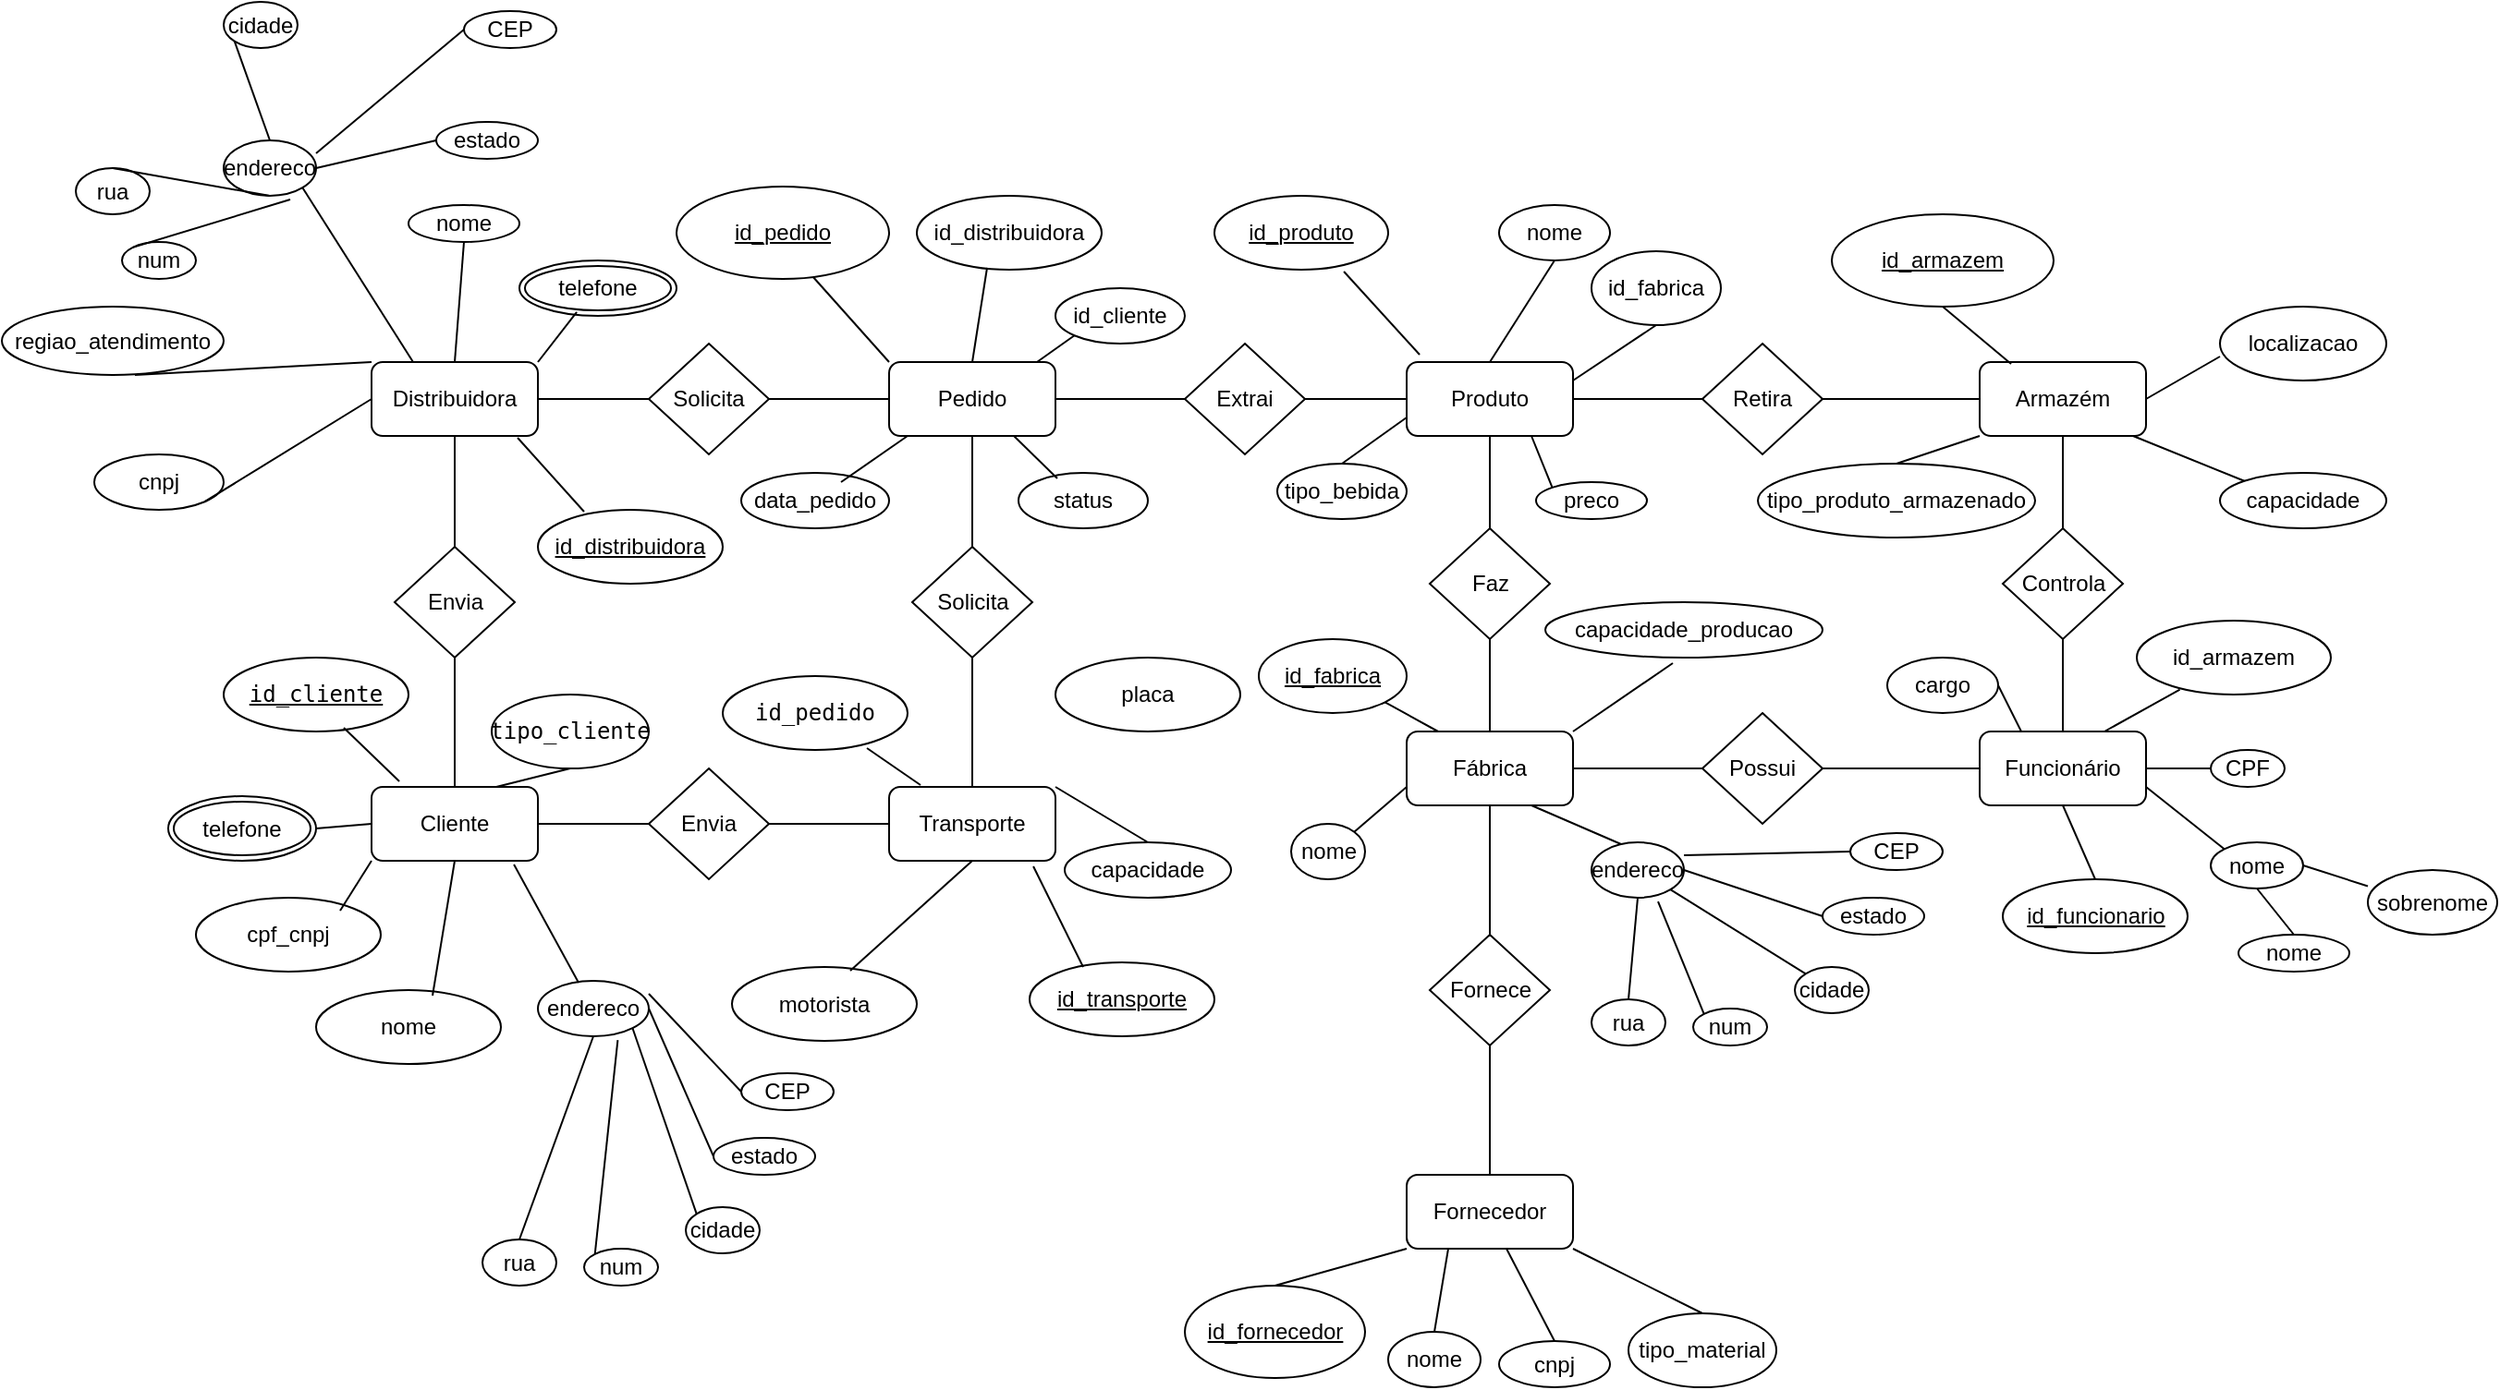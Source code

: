 <mxfile version="26.3.0">
  <diagram name="Página-1" id="OD57Y9_Z_m-zgy_F-Qcm">
    <mxGraphModel dx="2253" dy="777" grid="1" gridSize="10" guides="1" tooltips="1" connect="1" arrows="1" fold="1" page="1" pageScale="1" pageWidth="827" pageHeight="1169" math="0" shadow="0">
      <root>
        <mxCell id="0" />
        <mxCell id="1" parent="0" />
        <mxCell id="qahJuwpl1EwZPZ-2IfbC-1" value="Fornecedor" style="rounded=1;whiteSpace=wrap;html=1;" vertex="1" parent="1">
          <mxGeometry x="480" y="680" width="90" height="40" as="geometry" />
        </mxCell>
        <mxCell id="qahJuwpl1EwZPZ-2IfbC-2" value="" style="endArrow=none;html=1;rounded=0;exitX=0.5;exitY=0;exitDx=0;exitDy=0;entryX=0.5;entryY=1;entryDx=0;entryDy=0;" edge="1" parent="1" source="qahJuwpl1EwZPZ-2IfbC-1" target="qahJuwpl1EwZPZ-2IfbC-3">
          <mxGeometry width="50" height="50" relative="1" as="geometry">
            <mxPoint x="400" y="430" as="sourcePoint" />
            <mxPoint x="495" y="470" as="targetPoint" />
          </mxGeometry>
        </mxCell>
        <mxCell id="qahJuwpl1EwZPZ-2IfbC-3" value="Fornece" style="rhombus;whiteSpace=wrap;html=1;" vertex="1" parent="1">
          <mxGeometry x="492.5" y="550" width="65" height="60" as="geometry" />
        </mxCell>
        <mxCell id="qahJuwpl1EwZPZ-2IfbC-5" value="" style="endArrow=none;html=1;rounded=0;exitX=0.5;exitY=0;exitDx=0;exitDy=0;entryX=0.5;entryY=1;entryDx=0;entryDy=0;" edge="1" parent="1" source="qahJuwpl1EwZPZ-2IfbC-3" target="qahJuwpl1EwZPZ-2IfbC-10">
          <mxGeometry width="50" height="50" relative="1" as="geometry">
            <mxPoint x="400" y="520" as="sourcePoint" />
            <mxPoint x="523" y="450" as="targetPoint" />
          </mxGeometry>
        </mxCell>
        <mxCell id="qahJuwpl1EwZPZ-2IfbC-10" value="Fábrica" style="rounded=1;whiteSpace=wrap;html=1;" vertex="1" parent="1">
          <mxGeometry x="480" y="440" width="90" height="40" as="geometry" />
        </mxCell>
        <mxCell id="qahJuwpl1EwZPZ-2IfbC-11" value="Possui" style="rhombus;whiteSpace=wrap;html=1;" vertex="1" parent="1">
          <mxGeometry x="640" y="430" width="65" height="60" as="geometry" />
        </mxCell>
        <mxCell id="qahJuwpl1EwZPZ-2IfbC-15" value="" style="endArrow=none;html=1;rounded=0;exitX=0;exitY=0.5;exitDx=0;exitDy=0;entryX=1;entryY=0.5;entryDx=0;entryDy=0;" edge="1" parent="1" source="qahJuwpl1EwZPZ-2IfbC-11" target="qahJuwpl1EwZPZ-2IfbC-10">
          <mxGeometry width="50" height="50" relative="1" as="geometry">
            <mxPoint x="535" y="680" as="sourcePoint" />
            <mxPoint x="535" y="620" as="targetPoint" />
          </mxGeometry>
        </mxCell>
        <mxCell id="qahJuwpl1EwZPZ-2IfbC-18" value="Funcionário" style="rounded=1;whiteSpace=wrap;html=1;" vertex="1" parent="1">
          <mxGeometry x="790" y="440" width="90" height="40" as="geometry" />
        </mxCell>
        <mxCell id="qahJuwpl1EwZPZ-2IfbC-19" value="" style="endArrow=none;html=1;rounded=0;entryX=1;entryY=0.5;entryDx=0;entryDy=0;exitX=0;exitY=0.5;exitDx=0;exitDy=0;" edge="1" parent="1" source="qahJuwpl1EwZPZ-2IfbC-18" target="qahJuwpl1EwZPZ-2IfbC-11">
          <mxGeometry width="50" height="50" relative="1" as="geometry">
            <mxPoint x="780" y="460" as="sourcePoint" />
            <mxPoint x="535" y="490" as="targetPoint" />
          </mxGeometry>
        </mxCell>
        <mxCell id="qahJuwpl1EwZPZ-2IfbC-20" value="Controla" style="rhombus;whiteSpace=wrap;html=1;" vertex="1" parent="1">
          <mxGeometry x="802.5" y="330" width="65" height="60" as="geometry" />
        </mxCell>
        <mxCell id="qahJuwpl1EwZPZ-2IfbC-23" value="" style="endArrow=none;html=1;rounded=0;exitX=0.5;exitY=0;exitDx=0;exitDy=0;entryX=0.5;entryY=1;entryDx=0;entryDy=0;" edge="1" parent="1" source="qahJuwpl1EwZPZ-2IfbC-18" target="qahJuwpl1EwZPZ-2IfbC-20">
          <mxGeometry width="50" height="50" relative="1" as="geometry">
            <mxPoint x="400" y="440" as="sourcePoint" />
            <mxPoint x="450" y="390" as="targetPoint" />
          </mxGeometry>
        </mxCell>
        <mxCell id="qahJuwpl1EwZPZ-2IfbC-25" value="Faz" style="rhombus;whiteSpace=wrap;html=1;" vertex="1" parent="1">
          <mxGeometry x="492.5" y="330" width="65" height="60" as="geometry" />
        </mxCell>
        <mxCell id="qahJuwpl1EwZPZ-2IfbC-26" value="" style="endArrow=none;html=1;rounded=0;entryX=0.5;entryY=1;entryDx=0;entryDy=0;exitX=0.5;exitY=0;exitDx=0;exitDy=0;" edge="1" parent="1" source="qahJuwpl1EwZPZ-2IfbC-10" target="qahJuwpl1EwZPZ-2IfbC-25">
          <mxGeometry width="50" height="50" relative="1" as="geometry">
            <mxPoint x="400" y="440" as="sourcePoint" />
            <mxPoint x="450" y="390" as="targetPoint" />
          </mxGeometry>
        </mxCell>
        <mxCell id="qahJuwpl1EwZPZ-2IfbC-27" value="Armazém" style="rounded=1;whiteSpace=wrap;html=1;" vertex="1" parent="1">
          <mxGeometry x="790" y="240" width="90" height="40" as="geometry" />
        </mxCell>
        <mxCell id="qahJuwpl1EwZPZ-2IfbC-28" value="" style="endArrow=none;html=1;rounded=0;entryX=0.5;entryY=1;entryDx=0;entryDy=0;exitX=0.5;exitY=0;exitDx=0;exitDy=0;" edge="1" parent="1" source="qahJuwpl1EwZPZ-2IfbC-20" target="qahJuwpl1EwZPZ-2IfbC-27">
          <mxGeometry width="50" height="50" relative="1" as="geometry">
            <mxPoint x="400" y="440" as="sourcePoint" />
            <mxPoint x="450" y="390" as="targetPoint" />
          </mxGeometry>
        </mxCell>
        <mxCell id="qahJuwpl1EwZPZ-2IfbC-30" value="Retira" style="rhombus;whiteSpace=wrap;html=1;" vertex="1" parent="1">
          <mxGeometry x="640" y="230" width="65" height="60" as="geometry" />
        </mxCell>
        <mxCell id="qahJuwpl1EwZPZ-2IfbC-31" value="" style="endArrow=none;html=1;rounded=0;entryX=1;entryY=0.5;entryDx=0;entryDy=0;exitX=0;exitY=0.5;exitDx=0;exitDy=0;" edge="1" parent="1" source="qahJuwpl1EwZPZ-2IfbC-27" target="qahJuwpl1EwZPZ-2IfbC-30">
          <mxGeometry width="50" height="50" relative="1" as="geometry">
            <mxPoint x="400" y="440" as="sourcePoint" />
            <mxPoint x="450" y="390" as="targetPoint" />
          </mxGeometry>
        </mxCell>
        <mxCell id="qahJuwpl1EwZPZ-2IfbC-33" value="Produto" style="rounded=1;whiteSpace=wrap;html=1;" vertex="1" parent="1">
          <mxGeometry x="480" y="240" width="90" height="40" as="geometry" />
        </mxCell>
        <mxCell id="qahJuwpl1EwZPZ-2IfbC-34" value="" style="endArrow=none;html=1;rounded=0;entryX=1;entryY=0.5;entryDx=0;entryDy=0;exitX=0;exitY=0.5;exitDx=0;exitDy=0;" edge="1" parent="1" source="qahJuwpl1EwZPZ-2IfbC-30" target="qahJuwpl1EwZPZ-2IfbC-33">
          <mxGeometry width="50" height="50" relative="1" as="geometry">
            <mxPoint x="400" y="440" as="sourcePoint" />
            <mxPoint x="450" y="390" as="targetPoint" />
          </mxGeometry>
        </mxCell>
        <mxCell id="qahJuwpl1EwZPZ-2IfbC-35" value="" style="endArrow=none;html=1;rounded=0;entryX=0.5;entryY=1;entryDx=0;entryDy=0;exitX=0.5;exitY=0;exitDx=0;exitDy=0;" edge="1" parent="1" source="qahJuwpl1EwZPZ-2IfbC-25" target="qahJuwpl1EwZPZ-2IfbC-33">
          <mxGeometry width="50" height="50" relative="1" as="geometry">
            <mxPoint x="400" y="440" as="sourcePoint" />
            <mxPoint x="450" y="390" as="targetPoint" />
          </mxGeometry>
        </mxCell>
        <mxCell id="qahJuwpl1EwZPZ-2IfbC-36" value="Pedido" style="rounded=1;whiteSpace=wrap;html=1;" vertex="1" parent="1">
          <mxGeometry x="200" y="240" width="90" height="40" as="geometry" />
        </mxCell>
        <mxCell id="qahJuwpl1EwZPZ-2IfbC-37" value="Extrai" style="rhombus;whiteSpace=wrap;html=1;" vertex="1" parent="1">
          <mxGeometry x="360" y="230" width="65" height="60" as="geometry" />
        </mxCell>
        <mxCell id="qahJuwpl1EwZPZ-2IfbC-38" value="" style="endArrow=none;html=1;rounded=0;exitX=1;exitY=0.5;exitDx=0;exitDy=0;entryX=0;entryY=0.5;entryDx=0;entryDy=0;" edge="1" parent="1" source="qahJuwpl1EwZPZ-2IfbC-36" target="qahJuwpl1EwZPZ-2IfbC-37">
          <mxGeometry width="50" height="50" relative="1" as="geometry">
            <mxPoint x="400" y="440" as="sourcePoint" />
            <mxPoint x="450" y="390" as="targetPoint" />
          </mxGeometry>
        </mxCell>
        <mxCell id="qahJuwpl1EwZPZ-2IfbC-39" value="" style="endArrow=none;html=1;rounded=0;entryX=0;entryY=0.5;entryDx=0;entryDy=0;exitX=1;exitY=0.5;exitDx=0;exitDy=0;" edge="1" parent="1" source="qahJuwpl1EwZPZ-2IfbC-37" target="qahJuwpl1EwZPZ-2IfbC-33">
          <mxGeometry width="50" height="50" relative="1" as="geometry">
            <mxPoint x="400" y="440" as="sourcePoint" />
            <mxPoint x="450" y="390" as="targetPoint" />
          </mxGeometry>
        </mxCell>
        <mxCell id="qahJuwpl1EwZPZ-2IfbC-40" value="" style="endArrow=none;html=1;rounded=0;exitX=1;exitY=0.5;exitDx=0;exitDy=0;entryX=0;entryY=0.5;entryDx=0;entryDy=0;" edge="1" parent="1" source="qahJuwpl1EwZPZ-2IfbC-43" target="qahJuwpl1EwZPZ-2IfbC-36">
          <mxGeometry width="50" height="50" relative="1" as="geometry">
            <mxPoint x="400" y="440" as="sourcePoint" />
            <mxPoint x="450" y="390" as="targetPoint" />
          </mxGeometry>
        </mxCell>
        <mxCell id="qahJuwpl1EwZPZ-2IfbC-41" value="Distribuidora" style="rounded=1;whiteSpace=wrap;html=1;" vertex="1" parent="1">
          <mxGeometry x="-80" y="240" width="90" height="40" as="geometry" />
        </mxCell>
        <mxCell id="qahJuwpl1EwZPZ-2IfbC-43" value="Solicita" style="rhombus;whiteSpace=wrap;html=1;" vertex="1" parent="1">
          <mxGeometry x="70" y="230" width="65" height="60" as="geometry" />
        </mxCell>
        <mxCell id="qahJuwpl1EwZPZ-2IfbC-44" value="" style="endArrow=none;html=1;rounded=0;exitX=1;exitY=0.5;exitDx=0;exitDy=0;entryX=0;entryY=0.5;entryDx=0;entryDy=0;" edge="1" parent="1" source="qahJuwpl1EwZPZ-2IfbC-41" target="qahJuwpl1EwZPZ-2IfbC-43">
          <mxGeometry width="50" height="50" relative="1" as="geometry">
            <mxPoint x="400" y="440" as="sourcePoint" />
            <mxPoint x="450" y="390" as="targetPoint" />
          </mxGeometry>
        </mxCell>
        <mxCell id="qahJuwpl1EwZPZ-2IfbC-45" value="Envia" style="rhombus;whiteSpace=wrap;html=1;" vertex="1" parent="1">
          <mxGeometry x="-67.5" y="340" width="65" height="60" as="geometry" />
        </mxCell>
        <mxCell id="qahJuwpl1EwZPZ-2IfbC-46" value="" style="endArrow=none;html=1;rounded=0;exitX=0.5;exitY=1;exitDx=0;exitDy=0;entryX=0.5;entryY=0;entryDx=0;entryDy=0;" edge="1" parent="1" source="qahJuwpl1EwZPZ-2IfbC-41" target="qahJuwpl1EwZPZ-2IfbC-45">
          <mxGeometry width="50" height="50" relative="1" as="geometry">
            <mxPoint x="400" y="440" as="sourcePoint" />
            <mxPoint x="450" y="390" as="targetPoint" />
          </mxGeometry>
        </mxCell>
        <mxCell id="qahJuwpl1EwZPZ-2IfbC-47" value="Cliente" style="rounded=1;whiteSpace=wrap;html=1;" vertex="1" parent="1">
          <mxGeometry x="-80" y="470" width="90" height="40" as="geometry" />
        </mxCell>
        <mxCell id="qahJuwpl1EwZPZ-2IfbC-48" value="" style="endArrow=none;html=1;rounded=0;exitX=0.5;exitY=0;exitDx=0;exitDy=0;entryX=0.5;entryY=1;entryDx=0;entryDy=0;" edge="1" parent="1" source="qahJuwpl1EwZPZ-2IfbC-47" target="qahJuwpl1EwZPZ-2IfbC-45">
          <mxGeometry width="50" height="50" relative="1" as="geometry">
            <mxPoint x="400" y="440" as="sourcePoint" />
            <mxPoint x="450" y="390" as="targetPoint" />
          </mxGeometry>
        </mxCell>
        <mxCell id="qahJuwpl1EwZPZ-2IfbC-49" value="Transporte" style="rounded=1;whiteSpace=wrap;html=1;" vertex="1" parent="1">
          <mxGeometry x="200" y="470" width="90" height="40" as="geometry" />
        </mxCell>
        <mxCell id="qahJuwpl1EwZPZ-2IfbC-50" value="Solicita" style="rhombus;whiteSpace=wrap;html=1;" vertex="1" parent="1">
          <mxGeometry x="212.5" y="340" width="65" height="60" as="geometry" />
        </mxCell>
        <mxCell id="qahJuwpl1EwZPZ-2IfbC-51" value="Envia" style="rhombus;whiteSpace=wrap;html=1;" vertex="1" parent="1">
          <mxGeometry x="70" y="460" width="65" height="60" as="geometry" />
        </mxCell>
        <mxCell id="qahJuwpl1EwZPZ-2IfbC-52" value="" style="endArrow=none;html=1;rounded=0;exitX=0.5;exitY=1;exitDx=0;exitDy=0;entryX=0.5;entryY=0;entryDx=0;entryDy=0;" edge="1" parent="1" source="qahJuwpl1EwZPZ-2IfbC-36" target="qahJuwpl1EwZPZ-2IfbC-50">
          <mxGeometry width="50" height="50" relative="1" as="geometry">
            <mxPoint x="400" y="440" as="sourcePoint" />
            <mxPoint x="450" y="390" as="targetPoint" />
          </mxGeometry>
        </mxCell>
        <mxCell id="qahJuwpl1EwZPZ-2IfbC-53" value="" style="endArrow=none;html=1;rounded=0;exitX=0.5;exitY=1;exitDx=0;exitDy=0;entryX=0.5;entryY=0;entryDx=0;entryDy=0;" edge="1" parent="1" source="qahJuwpl1EwZPZ-2IfbC-50" target="qahJuwpl1EwZPZ-2IfbC-49">
          <mxGeometry width="50" height="50" relative="1" as="geometry">
            <mxPoint x="400" y="440" as="sourcePoint" />
            <mxPoint x="450" y="390" as="targetPoint" />
          </mxGeometry>
        </mxCell>
        <mxCell id="qahJuwpl1EwZPZ-2IfbC-54" value="" style="endArrow=none;html=1;rounded=0;exitX=1;exitY=0.5;exitDx=0;exitDy=0;entryX=0;entryY=0.5;entryDx=0;entryDy=0;" edge="1" parent="1" source="qahJuwpl1EwZPZ-2IfbC-47" target="qahJuwpl1EwZPZ-2IfbC-51">
          <mxGeometry width="50" height="50" relative="1" as="geometry">
            <mxPoint x="400" y="440" as="sourcePoint" />
            <mxPoint x="450" y="390" as="targetPoint" />
          </mxGeometry>
        </mxCell>
        <mxCell id="qahJuwpl1EwZPZ-2IfbC-55" value="" style="endArrow=none;html=1;rounded=0;exitX=1;exitY=0.5;exitDx=0;exitDy=0;entryX=0;entryY=0.5;entryDx=0;entryDy=0;" edge="1" parent="1" source="qahJuwpl1EwZPZ-2IfbC-51" target="qahJuwpl1EwZPZ-2IfbC-49">
          <mxGeometry width="50" height="50" relative="1" as="geometry">
            <mxPoint x="400" y="440" as="sourcePoint" />
            <mxPoint x="450" y="390" as="targetPoint" />
          </mxGeometry>
        </mxCell>
        <mxCell id="qahJuwpl1EwZPZ-2IfbC-56" value="id_fornecedor" style="ellipse;whiteSpace=wrap;html=1;align=center;fontStyle=4;" vertex="1" parent="1">
          <mxGeometry x="360" y="740" width="97.5" height="50" as="geometry" />
        </mxCell>
        <mxCell id="qahJuwpl1EwZPZ-2IfbC-57" value="" style="endArrow=none;html=1;rounded=0;entryX=0;entryY=1;entryDx=0;entryDy=0;exitX=0.5;exitY=0;exitDx=0;exitDy=0;" edge="1" parent="1" source="qahJuwpl1EwZPZ-2IfbC-56" target="qahJuwpl1EwZPZ-2IfbC-1">
          <mxGeometry width="50" height="50" relative="1" as="geometry">
            <mxPoint x="400" y="540" as="sourcePoint" />
            <mxPoint x="450" y="490" as="targetPoint" />
          </mxGeometry>
        </mxCell>
        <mxCell id="qahJuwpl1EwZPZ-2IfbC-61" value="nome" style="ellipse;whiteSpace=wrap;html=1;align=center;" vertex="1" parent="1">
          <mxGeometry x="470" y="765" width="50" height="30" as="geometry" />
        </mxCell>
        <mxCell id="qahJuwpl1EwZPZ-2IfbC-63" value="cnpj" style="ellipse;whiteSpace=wrap;html=1;align=center;" vertex="1" parent="1">
          <mxGeometry x="530" y="770" width="60" height="25" as="geometry" />
        </mxCell>
        <mxCell id="qahJuwpl1EwZPZ-2IfbC-64" value="tipo_material" style="ellipse;whiteSpace=wrap;html=1;align=center;" vertex="1" parent="1">
          <mxGeometry x="600" y="755" width="80" height="40" as="geometry" />
        </mxCell>
        <mxCell id="qahJuwpl1EwZPZ-2IfbC-65" value="" style="endArrow=none;html=1;rounded=0;exitX=0.5;exitY=0;exitDx=0;exitDy=0;entryX=0.25;entryY=1;entryDx=0;entryDy=0;" edge="1" parent="1" source="qahJuwpl1EwZPZ-2IfbC-61" target="qahJuwpl1EwZPZ-2IfbC-1">
          <mxGeometry width="50" height="50" relative="1" as="geometry">
            <mxPoint x="400" y="640" as="sourcePoint" />
            <mxPoint x="450" y="590" as="targetPoint" />
          </mxGeometry>
        </mxCell>
        <mxCell id="qahJuwpl1EwZPZ-2IfbC-66" value="" style="endArrow=none;html=1;rounded=0;exitX=0.5;exitY=0;exitDx=0;exitDy=0;entryX=0.6;entryY=1;entryDx=0;entryDy=0;entryPerimeter=0;" edge="1" parent="1" source="qahJuwpl1EwZPZ-2IfbC-63" target="qahJuwpl1EwZPZ-2IfbC-1">
          <mxGeometry width="50" height="50" relative="1" as="geometry">
            <mxPoint x="400" y="640" as="sourcePoint" />
            <mxPoint x="450" y="590" as="targetPoint" />
          </mxGeometry>
        </mxCell>
        <mxCell id="qahJuwpl1EwZPZ-2IfbC-67" value="" style="endArrow=none;html=1;rounded=0;exitX=0.5;exitY=0;exitDx=0;exitDy=0;entryX=1;entryY=1;entryDx=0;entryDy=0;" edge="1" parent="1" source="qahJuwpl1EwZPZ-2IfbC-64" target="qahJuwpl1EwZPZ-2IfbC-1">
          <mxGeometry width="50" height="50" relative="1" as="geometry">
            <mxPoint x="400" y="640" as="sourcePoint" />
            <mxPoint x="450" y="590" as="targetPoint" />
          </mxGeometry>
        </mxCell>
        <mxCell id="qahJuwpl1EwZPZ-2IfbC-68" value="id_fabrica" style="ellipse;whiteSpace=wrap;html=1;align=center;fontStyle=4;" vertex="1" parent="1">
          <mxGeometry x="400" y="390" width="80" height="40" as="geometry" />
        </mxCell>
        <mxCell id="qahJuwpl1EwZPZ-2IfbC-69" value="nome" style="ellipse;whiteSpace=wrap;html=1;align=center;" vertex="1" parent="1">
          <mxGeometry x="417.5" y="490" width="40" height="30" as="geometry" />
        </mxCell>
        <mxCell id="qahJuwpl1EwZPZ-2IfbC-70" value="endereco" style="ellipse;whiteSpace=wrap;html=1;align=center;" vertex="1" parent="1">
          <mxGeometry x="580" y="500" width="50" height="30" as="geometry" />
        </mxCell>
        <mxCell id="qahJuwpl1EwZPZ-2IfbC-72" value="rua" style="ellipse;whiteSpace=wrap;html=1;align=center;" vertex="1" parent="1">
          <mxGeometry x="580" y="585" width="40" height="25" as="geometry" />
        </mxCell>
        <mxCell id="qahJuwpl1EwZPZ-2IfbC-73" value="num" style="ellipse;whiteSpace=wrap;html=1;align=center;" vertex="1" parent="1">
          <mxGeometry x="635" y="590" width="40" height="20" as="geometry" />
        </mxCell>
        <mxCell id="qahJuwpl1EwZPZ-2IfbC-74" value="cidade" style="ellipse;whiteSpace=wrap;html=1;align=center;" vertex="1" parent="1">
          <mxGeometry x="690" y="567.5" width="40" height="25" as="geometry" />
        </mxCell>
        <mxCell id="qahJuwpl1EwZPZ-2IfbC-76" value="estado" style="ellipse;whiteSpace=wrap;html=1;align=center;" vertex="1" parent="1">
          <mxGeometry x="705" y="530" width="55" height="20" as="geometry" />
        </mxCell>
        <mxCell id="qahJuwpl1EwZPZ-2IfbC-77" value="CEP" style="ellipse;whiteSpace=wrap;html=1;align=center;" vertex="1" parent="1">
          <mxGeometry x="720" y="495" width="50" height="20" as="geometry" />
        </mxCell>
        <mxCell id="qahJuwpl1EwZPZ-2IfbC-82" value="" style="endArrow=none;html=1;rounded=0;exitX=0;exitY=0.75;exitDx=0;exitDy=0;entryX=1;entryY=0;entryDx=0;entryDy=0;" edge="1" parent="1" source="qahJuwpl1EwZPZ-2IfbC-10" target="qahJuwpl1EwZPZ-2IfbC-69">
          <mxGeometry width="50" height="50" relative="1" as="geometry">
            <mxPoint x="400" y="540" as="sourcePoint" />
            <mxPoint x="450" y="490" as="targetPoint" />
          </mxGeometry>
        </mxCell>
        <mxCell id="qahJuwpl1EwZPZ-2IfbC-87" value="" style="endArrow=none;html=1;rounded=0;exitX=1;exitY=1;exitDx=0;exitDy=0;entryX=0.189;entryY=0;entryDx=0;entryDy=0;entryPerimeter=0;" edge="1" parent="1" source="qahJuwpl1EwZPZ-2IfbC-68" target="qahJuwpl1EwZPZ-2IfbC-10">
          <mxGeometry width="50" height="50" relative="1" as="geometry">
            <mxPoint x="550" y="430" as="sourcePoint" />
            <mxPoint x="600" y="380" as="targetPoint" />
          </mxGeometry>
        </mxCell>
        <mxCell id="qahJuwpl1EwZPZ-2IfbC-88" value="" style="endArrow=none;html=1;rounded=0;exitX=0.75;exitY=1;exitDx=0;exitDy=0;entryX=0.32;entryY=0.033;entryDx=0;entryDy=0;entryPerimeter=0;" edge="1" parent="1" source="qahJuwpl1EwZPZ-2IfbC-10" target="qahJuwpl1EwZPZ-2IfbC-70">
          <mxGeometry width="50" height="50" relative="1" as="geometry">
            <mxPoint x="580" y="570" as="sourcePoint" />
            <mxPoint x="580" y="500" as="targetPoint" />
          </mxGeometry>
        </mxCell>
        <mxCell id="qahJuwpl1EwZPZ-2IfbC-89" value="" style="endArrow=none;html=1;rounded=0;entryX=0.5;entryY=1;entryDx=0;entryDy=0;exitX=0.5;exitY=0;exitDx=0;exitDy=0;" edge="1" parent="1" source="qahJuwpl1EwZPZ-2IfbC-72" target="qahJuwpl1EwZPZ-2IfbC-70">
          <mxGeometry width="50" height="50" relative="1" as="geometry">
            <mxPoint x="600" y="560" as="sourcePoint" />
            <mxPoint x="630" y="520" as="targetPoint" />
          </mxGeometry>
        </mxCell>
        <mxCell id="qahJuwpl1EwZPZ-2IfbC-91" value="" style="endArrow=none;html=1;rounded=0;exitX=0;exitY=0;exitDx=0;exitDy=0;entryX=1;entryY=1;entryDx=0;entryDy=0;" edge="1" parent="1" source="qahJuwpl1EwZPZ-2IfbC-74" target="qahJuwpl1EwZPZ-2IfbC-70">
          <mxGeometry width="50" height="50" relative="1" as="geometry">
            <mxPoint x="400" y="540" as="sourcePoint" />
            <mxPoint x="450" y="490" as="targetPoint" />
          </mxGeometry>
        </mxCell>
        <mxCell id="qahJuwpl1EwZPZ-2IfbC-92" value="" style="endArrow=none;html=1;rounded=0;exitX=1;exitY=0.5;exitDx=0;exitDy=0;entryX=0;entryY=0.5;entryDx=0;entryDy=0;" edge="1" parent="1" source="qahJuwpl1EwZPZ-2IfbC-70" target="qahJuwpl1EwZPZ-2IfbC-76">
          <mxGeometry width="50" height="50" relative="1" as="geometry">
            <mxPoint x="750" y="650" as="sourcePoint" />
            <mxPoint x="800" y="600" as="targetPoint" />
          </mxGeometry>
        </mxCell>
        <mxCell id="qahJuwpl1EwZPZ-2IfbC-93" value="" style="endArrow=none;html=1;rounded=0;exitX=1;exitY=0.233;exitDx=0;exitDy=0;exitPerimeter=0;entryX=0;entryY=0.5;entryDx=0;entryDy=0;" edge="1" parent="1" source="qahJuwpl1EwZPZ-2IfbC-70" target="qahJuwpl1EwZPZ-2IfbC-77">
          <mxGeometry width="50" height="50" relative="1" as="geometry">
            <mxPoint x="820" y="630" as="sourcePoint" />
            <mxPoint x="870" y="580" as="targetPoint" />
          </mxGeometry>
        </mxCell>
        <mxCell id="qahJuwpl1EwZPZ-2IfbC-94" value="" style="endArrow=none;html=1;rounded=0;exitX=0.72;exitY=1.067;exitDx=0;exitDy=0;exitPerimeter=0;entryX=0;entryY=0;entryDx=0;entryDy=0;" edge="1" parent="1" source="qahJuwpl1EwZPZ-2IfbC-70" target="qahJuwpl1EwZPZ-2IfbC-73">
          <mxGeometry width="50" height="50" relative="1" as="geometry">
            <mxPoint x="740" y="730" as="sourcePoint" />
            <mxPoint x="790" y="680" as="targetPoint" />
          </mxGeometry>
        </mxCell>
        <mxCell id="qahJuwpl1EwZPZ-2IfbC-96" value="capacidade_producao" style="ellipse;whiteSpace=wrap;html=1;align=center;" vertex="1" parent="1">
          <mxGeometry x="555" y="370" width="150" height="30" as="geometry" />
        </mxCell>
        <mxCell id="qahJuwpl1EwZPZ-2IfbC-97" value="" style="endArrow=none;html=1;rounded=0;entryX=0.46;entryY=1.1;entryDx=0;entryDy=0;entryPerimeter=0;exitX=1;exitY=0;exitDx=0;exitDy=0;" edge="1" parent="1" source="qahJuwpl1EwZPZ-2IfbC-10" target="qahJuwpl1EwZPZ-2IfbC-96">
          <mxGeometry width="50" height="50" relative="1" as="geometry">
            <mxPoint x="410" y="590" as="sourcePoint" />
            <mxPoint x="460" y="540" as="targetPoint" />
          </mxGeometry>
        </mxCell>
        <mxCell id="qahJuwpl1EwZPZ-2IfbC-99" value="nome" style="ellipse;whiteSpace=wrap;html=1;align=center;" vertex="1" parent="1">
          <mxGeometry x="915" y="500" width="50" height="25" as="geometry" />
        </mxCell>
        <mxCell id="qahJuwpl1EwZPZ-2IfbC-100" value="cargo" style="ellipse;whiteSpace=wrap;html=1;align=center;" vertex="1" parent="1">
          <mxGeometry x="740" y="400" width="60" height="30" as="geometry" />
        </mxCell>
        <mxCell id="qahJuwpl1EwZPZ-2IfbC-102" value="CPF" style="ellipse;whiteSpace=wrap;html=1;align=center;" vertex="1" parent="1">
          <mxGeometry x="915" y="450" width="40" height="20" as="geometry" />
        </mxCell>
        <mxCell id="qahJuwpl1EwZPZ-2IfbC-103" value="id_armazem" style="ellipse;whiteSpace=wrap;html=1;align=center;" vertex="1" parent="1">
          <mxGeometry x="875" y="380" width="105" height="40" as="geometry" />
        </mxCell>
        <mxCell id="qahJuwpl1EwZPZ-2IfbC-104" value="" style="endArrow=none;html=1;rounded=0;exitX=0.5;exitY=0;exitDx=0;exitDy=0;entryX=0.5;entryY=1;entryDx=0;entryDy=0;" edge="1" parent="1" source="qahJuwpl1EwZPZ-2IfbC-119" target="qahJuwpl1EwZPZ-2IfbC-18">
          <mxGeometry width="50" height="50" relative="1" as="geometry">
            <mxPoint x="846.99" y="513" as="sourcePoint" />
            <mxPoint x="820" y="500" as="targetPoint" />
          </mxGeometry>
        </mxCell>
        <mxCell id="qahJuwpl1EwZPZ-2IfbC-105" value="" style="endArrow=none;html=1;rounded=0;exitX=1;exitY=0.5;exitDx=0;exitDy=0;entryX=0;entryY=0.5;entryDx=0;entryDy=0;" edge="1" parent="1" source="qahJuwpl1EwZPZ-2IfbC-18" target="qahJuwpl1EwZPZ-2IfbC-102">
          <mxGeometry width="50" height="50" relative="1" as="geometry">
            <mxPoint x="920" y="620" as="sourcePoint" />
            <mxPoint x="970" y="570" as="targetPoint" />
          </mxGeometry>
        </mxCell>
        <mxCell id="qahJuwpl1EwZPZ-2IfbC-106" value="" style="endArrow=none;html=1;rounded=0;exitX=1;exitY=0.5;exitDx=0;exitDy=0;entryX=0.25;entryY=0;entryDx=0;entryDy=0;" edge="1" parent="1" source="qahJuwpl1EwZPZ-2IfbC-100" target="qahJuwpl1EwZPZ-2IfbC-18">
          <mxGeometry width="50" height="50" relative="1" as="geometry">
            <mxPoint x="870" y="620" as="sourcePoint" />
            <mxPoint x="920" y="570" as="targetPoint" />
          </mxGeometry>
        </mxCell>
        <mxCell id="qahJuwpl1EwZPZ-2IfbC-107" value="" style="endArrow=none;html=1;rounded=0;exitX=0.75;exitY=0;exitDx=0;exitDy=0;entryX=0.222;entryY=0.933;entryDx=0;entryDy=0;entryPerimeter=0;" edge="1" parent="1" source="qahJuwpl1EwZPZ-2IfbC-18" target="qahJuwpl1EwZPZ-2IfbC-103">
          <mxGeometry width="50" height="50" relative="1" as="geometry">
            <mxPoint x="870" y="620" as="sourcePoint" />
            <mxPoint x="920" y="570" as="targetPoint" />
          </mxGeometry>
        </mxCell>
        <mxCell id="qahJuwpl1EwZPZ-2IfbC-108" value="" style="endArrow=none;html=1;rounded=0;exitX=1;exitY=0.75;exitDx=0;exitDy=0;entryX=0;entryY=0;entryDx=0;entryDy=0;" edge="1" parent="1" source="qahJuwpl1EwZPZ-2IfbC-18" target="qahJuwpl1EwZPZ-2IfbC-99">
          <mxGeometry width="50" height="50" relative="1" as="geometry">
            <mxPoint x="920" y="610" as="sourcePoint" />
            <mxPoint x="970" y="560" as="targetPoint" />
          </mxGeometry>
        </mxCell>
        <mxCell id="qahJuwpl1EwZPZ-2IfbC-109" value="nome" style="ellipse;whiteSpace=wrap;html=1;align=center;" vertex="1" parent="1">
          <mxGeometry x="930" y="550" width="60" height="20" as="geometry" />
        </mxCell>
        <mxCell id="qahJuwpl1EwZPZ-2IfbC-110" value="sobrenome" style="ellipse;whiteSpace=wrap;html=1;align=center;" vertex="1" parent="1">
          <mxGeometry x="1000" y="515" width="70" height="35" as="geometry" />
        </mxCell>
        <mxCell id="qahJuwpl1EwZPZ-2IfbC-111" value="" style="endArrow=none;html=1;rounded=0;entryX=0;entryY=0.25;entryDx=0;entryDy=0;entryPerimeter=0;exitX=1;exitY=0.5;exitDx=0;exitDy=0;" edge="1" parent="1" source="qahJuwpl1EwZPZ-2IfbC-99" target="qahJuwpl1EwZPZ-2IfbC-110">
          <mxGeometry width="50" height="50" relative="1" as="geometry">
            <mxPoint x="970" y="530" as="sourcePoint" />
            <mxPoint x="1070" y="600" as="targetPoint" />
          </mxGeometry>
        </mxCell>
        <mxCell id="qahJuwpl1EwZPZ-2IfbC-112" value="" style="endArrow=none;html=1;rounded=0;exitX=0.5;exitY=1;exitDx=0;exitDy=0;entryX=0.5;entryY=0;entryDx=0;entryDy=0;" edge="1" parent="1" source="qahJuwpl1EwZPZ-2IfbC-99" target="qahJuwpl1EwZPZ-2IfbC-109">
          <mxGeometry width="50" height="50" relative="1" as="geometry">
            <mxPoint x="990" y="660" as="sourcePoint" />
            <mxPoint x="1040" y="610" as="targetPoint" />
          </mxGeometry>
        </mxCell>
        <mxCell id="qahJuwpl1EwZPZ-2IfbC-113" value="localizacao" style="ellipse;whiteSpace=wrap;html=1;align=center;" vertex="1" parent="1">
          <mxGeometry x="920" y="210" width="90" height="40" as="geometry" />
        </mxCell>
        <mxCell id="qahJuwpl1EwZPZ-2IfbC-115" value="capacidade" style="ellipse;whiteSpace=wrap;html=1;align=center;" vertex="1" parent="1">
          <mxGeometry x="920" y="300" width="90" height="30" as="geometry" />
        </mxCell>
        <mxCell id="qahJuwpl1EwZPZ-2IfbC-116" value="tipo_produto_armazenado" style="ellipse;whiteSpace=wrap;html=1;align=center;" vertex="1" parent="1">
          <mxGeometry x="670" y="295" width="150" height="40" as="geometry" />
        </mxCell>
        <mxCell id="qahJuwpl1EwZPZ-2IfbC-117" value="id_armazem" style="ellipse;whiteSpace=wrap;html=1;align=center;fontStyle=4;" vertex="1" parent="1">
          <mxGeometry x="710" y="160" width="120" height="50" as="geometry" />
        </mxCell>
        <mxCell id="qahJuwpl1EwZPZ-2IfbC-118" value="" style="endArrow=none;html=1;rounded=0;exitX=0.5;exitY=1;exitDx=0;exitDy=0;entryX=0.189;entryY=0.025;entryDx=0;entryDy=0;entryPerimeter=0;" edge="1" parent="1" source="qahJuwpl1EwZPZ-2IfbC-117" target="qahJuwpl1EwZPZ-2IfbC-27">
          <mxGeometry width="50" height="50" relative="1" as="geometry">
            <mxPoint x="930" y="660" as="sourcePoint" />
            <mxPoint x="980" y="610" as="targetPoint" />
          </mxGeometry>
        </mxCell>
        <mxCell id="qahJuwpl1EwZPZ-2IfbC-119" value="id_funcionario" style="ellipse;whiteSpace=wrap;html=1;align=center;fontStyle=4;" vertex="1" parent="1">
          <mxGeometry x="802.5" y="520" width="100" height="40" as="geometry" />
        </mxCell>
        <mxCell id="qahJuwpl1EwZPZ-2IfbC-121" value="" style="endArrow=none;html=1;rounded=0;exitX=1;exitY=0.5;exitDx=0;exitDy=0;entryX=0;entryY=0.675;entryDx=0;entryDy=0;entryPerimeter=0;" edge="1" parent="1" source="qahJuwpl1EwZPZ-2IfbC-27" target="qahJuwpl1EwZPZ-2IfbC-113">
          <mxGeometry width="50" height="50" relative="1" as="geometry">
            <mxPoint x="850" y="640" as="sourcePoint" />
            <mxPoint x="900" y="590" as="targetPoint" />
          </mxGeometry>
        </mxCell>
        <mxCell id="qahJuwpl1EwZPZ-2IfbC-122" value="" style="endArrow=none;html=1;rounded=0;exitX=0.922;exitY=1;exitDx=0;exitDy=0;exitPerimeter=0;entryX=0;entryY=0;entryDx=0;entryDy=0;" edge="1" parent="1" source="qahJuwpl1EwZPZ-2IfbC-27" target="qahJuwpl1EwZPZ-2IfbC-115">
          <mxGeometry width="50" height="50" relative="1" as="geometry">
            <mxPoint x="960" y="740" as="sourcePoint" />
            <mxPoint x="1010" y="690" as="targetPoint" />
          </mxGeometry>
        </mxCell>
        <mxCell id="qahJuwpl1EwZPZ-2IfbC-123" value="" style="endArrow=none;html=1;rounded=0;entryX=0.5;entryY=0;entryDx=0;entryDy=0;exitX=0;exitY=1;exitDx=0;exitDy=0;" edge="1" parent="1" source="qahJuwpl1EwZPZ-2IfbC-27" target="qahJuwpl1EwZPZ-2IfbC-116">
          <mxGeometry width="50" height="50" relative="1" as="geometry">
            <mxPoint x="770" y="690" as="sourcePoint" />
            <mxPoint x="820" y="640" as="targetPoint" />
          </mxGeometry>
        </mxCell>
        <mxCell id="qahJuwpl1EwZPZ-2IfbC-127" value="id_produto" style="ellipse;whiteSpace=wrap;html=1;align=center;fontStyle=4;" vertex="1" parent="1">
          <mxGeometry x="376" y="150" width="94" height="40" as="geometry" />
        </mxCell>
        <mxCell id="qahJuwpl1EwZPZ-2IfbC-128" value="nome" style="ellipse;whiteSpace=wrap;html=1;align=center;" vertex="1" parent="1">
          <mxGeometry x="530" y="155" width="60" height="30" as="geometry" />
        </mxCell>
        <mxCell id="qahJuwpl1EwZPZ-2IfbC-130" value="tipo_bebida" style="ellipse;whiteSpace=wrap;html=1;align=center;" vertex="1" parent="1">
          <mxGeometry x="410" y="295" width="70" height="30" as="geometry" />
        </mxCell>
        <mxCell id="qahJuwpl1EwZPZ-2IfbC-131" value="preco" style="ellipse;whiteSpace=wrap;html=1;align=center;" vertex="1" parent="1">
          <mxGeometry x="550" y="305" width="60" height="20" as="geometry" />
        </mxCell>
        <mxCell id="qahJuwpl1EwZPZ-2IfbC-132" value="id_fabrica" style="ellipse;whiteSpace=wrap;html=1;align=center;" vertex="1" parent="1">
          <mxGeometry x="580" y="180" width="70" height="40" as="geometry" />
        </mxCell>
        <mxCell id="qahJuwpl1EwZPZ-2IfbC-133" style="edgeStyle=orthogonalEdgeStyle;rounded=0;orthogonalLoop=1;jettySize=auto;html=1;exitX=1;exitY=1;exitDx=0;exitDy=0;entryX=1;entryY=1;entryDx=0;entryDy=0;" edge="1" parent="1" source="qahJuwpl1EwZPZ-2IfbC-130" target="qahJuwpl1EwZPZ-2IfbC-130">
          <mxGeometry relative="1" as="geometry" />
        </mxCell>
        <mxCell id="qahJuwpl1EwZPZ-2IfbC-135" value="" style="endArrow=none;html=1;rounded=0;exitX=0;exitY=0.75;exitDx=0;exitDy=0;entryX=0.5;entryY=0;entryDx=0;entryDy=0;" edge="1" parent="1" source="qahJuwpl1EwZPZ-2IfbC-33" target="qahJuwpl1EwZPZ-2IfbC-130">
          <mxGeometry width="50" height="50" relative="1" as="geometry">
            <mxPoint x="350" y="390" as="sourcePoint" />
            <mxPoint x="400" y="340" as="targetPoint" />
          </mxGeometry>
        </mxCell>
        <mxCell id="qahJuwpl1EwZPZ-2IfbC-136" value="" style="endArrow=none;html=1;rounded=0;exitX=0.75;exitY=1;exitDx=0;exitDy=0;entryX=0;entryY=0;entryDx=0;entryDy=0;" edge="1" parent="1" source="qahJuwpl1EwZPZ-2IfbC-33" target="qahJuwpl1EwZPZ-2IfbC-131">
          <mxGeometry width="50" height="50" relative="1" as="geometry">
            <mxPoint x="600" y="320" as="sourcePoint" />
            <mxPoint x="650" y="270" as="targetPoint" />
          </mxGeometry>
        </mxCell>
        <mxCell id="qahJuwpl1EwZPZ-2IfbC-137" value="" style="endArrow=none;html=1;rounded=0;exitX=0.745;exitY=1.025;exitDx=0;exitDy=0;exitPerimeter=0;entryX=0.078;entryY=-0.1;entryDx=0;entryDy=0;entryPerimeter=0;" edge="1" parent="1" source="qahJuwpl1EwZPZ-2IfbC-127" target="qahJuwpl1EwZPZ-2IfbC-33">
          <mxGeometry width="50" height="50" relative="1" as="geometry">
            <mxPoint x="330" y="430" as="sourcePoint" />
            <mxPoint x="380" y="380" as="targetPoint" />
          </mxGeometry>
        </mxCell>
        <mxCell id="qahJuwpl1EwZPZ-2IfbC-138" value="" style="endArrow=none;html=1;rounded=0;exitX=0.5;exitY=1;exitDx=0;exitDy=0;entryX=0.5;entryY=0;entryDx=0;entryDy=0;" edge="1" parent="1" source="qahJuwpl1EwZPZ-2IfbC-128" target="qahJuwpl1EwZPZ-2IfbC-33">
          <mxGeometry width="50" height="50" relative="1" as="geometry">
            <mxPoint x="330" y="470" as="sourcePoint" />
            <mxPoint x="380" y="420" as="targetPoint" />
          </mxGeometry>
        </mxCell>
        <mxCell id="qahJuwpl1EwZPZ-2IfbC-140" value="" style="endArrow=none;html=1;rounded=0;exitX=0.5;exitY=1;exitDx=0;exitDy=0;entryX=1;entryY=0.25;entryDx=0;entryDy=0;" edge="1" parent="1" source="qahJuwpl1EwZPZ-2IfbC-132" target="qahJuwpl1EwZPZ-2IfbC-33">
          <mxGeometry width="50" height="50" relative="1" as="geometry">
            <mxPoint x="300" y="510" as="sourcePoint" />
            <mxPoint x="350" y="460" as="targetPoint" />
          </mxGeometry>
        </mxCell>
        <mxCell id="qahJuwpl1EwZPZ-2IfbC-141" value="id_pedido" style="ellipse;whiteSpace=wrap;html=1;align=center;fontStyle=4;" vertex="1" parent="1">
          <mxGeometry x="85" y="145" width="115" height="50" as="geometry" />
        </mxCell>
        <mxCell id="qahJuwpl1EwZPZ-2IfbC-142" value="data_pedido" style="ellipse;whiteSpace=wrap;html=1;align=center;" vertex="1" parent="1">
          <mxGeometry x="120" y="300" width="80" height="30" as="geometry" />
        </mxCell>
        <mxCell id="qahJuwpl1EwZPZ-2IfbC-143" value="status" style="ellipse;whiteSpace=wrap;html=1;align=center;" vertex="1" parent="1">
          <mxGeometry x="270" y="300" width="70" height="30" as="geometry" />
        </mxCell>
        <mxCell id="qahJuwpl1EwZPZ-2IfbC-144" value="id_cliente" style="ellipse;whiteSpace=wrap;html=1;align=center;" vertex="1" parent="1">
          <mxGeometry x="290" y="200" width="70" height="30" as="geometry" />
        </mxCell>
        <mxCell id="qahJuwpl1EwZPZ-2IfbC-145" value="id_distribuidora" style="ellipse;whiteSpace=wrap;html=1;align=center;" vertex="1" parent="1">
          <mxGeometry x="215" y="150" width="100" height="40" as="geometry" />
        </mxCell>
        <mxCell id="qahJuwpl1EwZPZ-2IfbC-147" value="" style="endArrow=none;html=1;rounded=0;entryX=0.643;entryY=0.98;entryDx=0;entryDy=0;entryPerimeter=0;exitX=0;exitY=0;exitDx=0;exitDy=0;" edge="1" parent="1" source="qahJuwpl1EwZPZ-2IfbC-36" target="qahJuwpl1EwZPZ-2IfbC-141">
          <mxGeometry width="50" height="50" relative="1" as="geometry">
            <mxPoint x="100" y="630" as="sourcePoint" />
            <mxPoint x="150" y="580" as="targetPoint" />
          </mxGeometry>
        </mxCell>
        <mxCell id="qahJuwpl1EwZPZ-2IfbC-148" value="" style="endArrow=none;html=1;rounded=0;exitX=0.38;exitY=0.975;exitDx=0;exitDy=0;exitPerimeter=0;entryX=0.5;entryY=0;entryDx=0;entryDy=0;" edge="1" parent="1" source="qahJuwpl1EwZPZ-2IfbC-145" target="qahJuwpl1EwZPZ-2IfbC-36">
          <mxGeometry width="50" height="50" relative="1" as="geometry">
            <mxPoint x="60" y="620" as="sourcePoint" />
            <mxPoint x="110" y="570" as="targetPoint" />
          </mxGeometry>
        </mxCell>
        <mxCell id="qahJuwpl1EwZPZ-2IfbC-149" value="" style="endArrow=none;html=1;rounded=0;exitX=0;exitY=1;exitDx=0;exitDy=0;entryX=0.889;entryY=0;entryDx=0;entryDy=0;entryPerimeter=0;" edge="1" parent="1" source="qahJuwpl1EwZPZ-2IfbC-144" target="qahJuwpl1EwZPZ-2IfbC-36">
          <mxGeometry width="50" height="50" relative="1" as="geometry">
            <mxPoint x="190" y="680" as="sourcePoint" />
            <mxPoint x="240" y="630" as="targetPoint" />
          </mxGeometry>
        </mxCell>
        <mxCell id="qahJuwpl1EwZPZ-2IfbC-150" value="" style="endArrow=none;html=1;rounded=0;exitX=0.111;exitY=1;exitDx=0;exitDy=0;exitPerimeter=0;entryX=0.675;entryY=0.167;entryDx=0;entryDy=0;entryPerimeter=0;" edge="1" parent="1" source="qahJuwpl1EwZPZ-2IfbC-36" target="qahJuwpl1EwZPZ-2IfbC-142">
          <mxGeometry width="50" height="50" relative="1" as="geometry">
            <mxPoint x="230" y="670" as="sourcePoint" />
            <mxPoint x="280" y="620" as="targetPoint" />
          </mxGeometry>
        </mxCell>
        <mxCell id="qahJuwpl1EwZPZ-2IfbC-151" value="" style="endArrow=none;html=1;rounded=0;exitX=0.75;exitY=1;exitDx=0;exitDy=0;entryX=0.3;entryY=0.1;entryDx=0;entryDy=0;entryPerimeter=0;" edge="1" parent="1" source="qahJuwpl1EwZPZ-2IfbC-36" target="qahJuwpl1EwZPZ-2IfbC-143">
          <mxGeometry width="50" height="50" relative="1" as="geometry">
            <mxPoint x="150" y="700" as="sourcePoint" />
            <mxPoint x="200" y="650" as="targetPoint" />
          </mxGeometry>
        </mxCell>
        <mxCell id="qahJuwpl1EwZPZ-2IfbC-152" value="id_distribuidora" style="ellipse;whiteSpace=wrap;html=1;align=center;fontStyle=4;" vertex="1" parent="1">
          <mxGeometry x="10" y="320" width="100" height="40" as="geometry" />
        </mxCell>
        <mxCell id="qahJuwpl1EwZPZ-2IfbC-153" value="nome" style="ellipse;whiteSpace=wrap;html=1;align=center;" vertex="1" parent="1">
          <mxGeometry x="-60" y="155" width="60" height="20" as="geometry" />
        </mxCell>
        <mxCell id="qahJuwpl1EwZPZ-2IfbC-154" value="cnpj" style="ellipse;whiteSpace=wrap;html=1;align=center;" vertex="1" parent="1">
          <mxGeometry x="-230" y="290" width="70" height="30" as="geometry" />
        </mxCell>
        <mxCell id="qahJuwpl1EwZPZ-2IfbC-156" value="" style="endArrow=none;html=1;rounded=0;exitX=0.878;exitY=1.025;exitDx=0;exitDy=0;exitPerimeter=0;entryX=0.25;entryY=0.025;entryDx=0;entryDy=0;entryPerimeter=0;" edge="1" parent="1" source="qahJuwpl1EwZPZ-2IfbC-41" target="qahJuwpl1EwZPZ-2IfbC-152">
          <mxGeometry width="50" height="50" relative="1" as="geometry">
            <mxPoint x="160" y="660" as="sourcePoint" />
            <mxPoint x="210" y="610" as="targetPoint" />
          </mxGeometry>
        </mxCell>
        <mxCell id="qahJuwpl1EwZPZ-2IfbC-157" value="" style="endArrow=none;html=1;rounded=0;exitX=0.5;exitY=1;exitDx=0;exitDy=0;entryX=0.5;entryY=0;entryDx=0;entryDy=0;" edge="1" parent="1" source="qahJuwpl1EwZPZ-2IfbC-153" target="qahJuwpl1EwZPZ-2IfbC-41">
          <mxGeometry width="50" height="50" relative="1" as="geometry">
            <mxPoint x="-120" y="350" as="sourcePoint" />
            <mxPoint x="-70" y="300" as="targetPoint" />
          </mxGeometry>
        </mxCell>
        <mxCell id="qahJuwpl1EwZPZ-2IfbC-158" value="" style="endArrow=none;html=1;rounded=0;exitX=1;exitY=1;exitDx=0;exitDy=0;entryX=0;entryY=0.5;entryDx=0;entryDy=0;" edge="1" parent="1" source="qahJuwpl1EwZPZ-2IfbC-154" target="qahJuwpl1EwZPZ-2IfbC-41">
          <mxGeometry width="50" height="50" relative="1" as="geometry">
            <mxPoint x="-10" y="550" as="sourcePoint" />
            <mxPoint x="40" y="500" as="targetPoint" />
          </mxGeometry>
        </mxCell>
        <mxCell id="qahJuwpl1EwZPZ-2IfbC-161" value="telefone" style="ellipse;shape=doubleEllipse;margin=3;whiteSpace=wrap;html=1;align=center;" vertex="1" parent="1">
          <mxGeometry y="185" width="85" height="30" as="geometry" />
        </mxCell>
        <mxCell id="qahJuwpl1EwZPZ-2IfbC-162" value="regiao_atendimento" style="ellipse;whiteSpace=wrap;html=1;align=center;" vertex="1" parent="1">
          <mxGeometry x="-280" y="210" width="120" height="37" as="geometry" />
        </mxCell>
        <mxCell id="qahJuwpl1EwZPZ-2IfbC-164" value="" style="endArrow=none;html=1;rounded=0;exitX=0.365;exitY=0.933;exitDx=0;exitDy=0;exitPerimeter=0;entryX=1;entryY=0;entryDx=0;entryDy=0;" edge="1" parent="1" source="qahJuwpl1EwZPZ-2IfbC-161" target="qahJuwpl1EwZPZ-2IfbC-41">
          <mxGeometry width="50" height="50" relative="1" as="geometry">
            <mxPoint x="-20" y="630" as="sourcePoint" />
            <mxPoint x="30" y="580" as="targetPoint" />
          </mxGeometry>
        </mxCell>
        <mxCell id="qahJuwpl1EwZPZ-2IfbC-165" value="" style="endArrow=none;html=1;rounded=0;entryX=0;entryY=0;entryDx=0;entryDy=0;exitX=0.6;exitY=1;exitDx=0;exitDy=0;exitPerimeter=0;" edge="1" parent="1" source="qahJuwpl1EwZPZ-2IfbC-162" target="qahJuwpl1EwZPZ-2IfbC-41">
          <mxGeometry width="50" height="50" relative="1" as="geometry">
            <mxPoint x="-160" y="200" as="sourcePoint" />
            <mxPoint x="-200" y="360" as="targetPoint" />
          </mxGeometry>
        </mxCell>
        <mxCell id="qahJuwpl1EwZPZ-2IfbC-175" value="endereco" style="ellipse;whiteSpace=wrap;html=1;align=center;" vertex="1" parent="1">
          <mxGeometry x="-160" y="120" width="50" height="30" as="geometry" />
        </mxCell>
        <mxCell id="qahJuwpl1EwZPZ-2IfbC-176" value="rua" style="ellipse;whiteSpace=wrap;html=1;align=center;" vertex="1" parent="1">
          <mxGeometry x="-240" y="135" width="40" height="25" as="geometry" />
        </mxCell>
        <mxCell id="qahJuwpl1EwZPZ-2IfbC-177" value="num" style="ellipse;whiteSpace=wrap;html=1;align=center;" vertex="1" parent="1">
          <mxGeometry x="-215" y="175" width="40" height="20" as="geometry" />
        </mxCell>
        <mxCell id="qahJuwpl1EwZPZ-2IfbC-178" value="cidade" style="ellipse;whiteSpace=wrap;html=1;align=center;" vertex="1" parent="1">
          <mxGeometry x="-160" y="45" width="40" height="25" as="geometry" />
        </mxCell>
        <mxCell id="qahJuwpl1EwZPZ-2IfbC-179" value="estado" style="ellipse;whiteSpace=wrap;html=1;align=center;" vertex="1" parent="1">
          <mxGeometry x="-45" y="110" width="55" height="20" as="geometry" />
        </mxCell>
        <mxCell id="qahJuwpl1EwZPZ-2IfbC-180" value="CEP" style="ellipse;whiteSpace=wrap;html=1;align=center;" vertex="1" parent="1">
          <mxGeometry x="-30" y="50" width="50" height="20" as="geometry" />
        </mxCell>
        <mxCell id="qahJuwpl1EwZPZ-2IfbC-181" value="" style="endArrow=none;html=1;rounded=0;entryX=0.5;entryY=1;entryDx=0;entryDy=0;exitX=0.5;exitY=0;exitDx=0;exitDy=0;" edge="1" parent="1" source="qahJuwpl1EwZPZ-2IfbC-176" target="qahJuwpl1EwZPZ-2IfbC-175">
          <mxGeometry width="50" height="50" relative="1" as="geometry">
            <mxPoint x="107.5" y="625" as="sourcePoint" />
            <mxPoint x="137.5" y="585" as="targetPoint" />
          </mxGeometry>
        </mxCell>
        <mxCell id="qahJuwpl1EwZPZ-2IfbC-183" value="" style="endArrow=none;html=1;rounded=0;exitX=1;exitY=0.5;exitDx=0;exitDy=0;entryX=0;entryY=0.5;entryDx=0;entryDy=0;" edge="1" parent="1" source="qahJuwpl1EwZPZ-2IfbC-175" target="qahJuwpl1EwZPZ-2IfbC-179">
          <mxGeometry width="50" height="50" relative="1" as="geometry">
            <mxPoint x="257.5" y="715" as="sourcePoint" />
            <mxPoint x="307.5" y="665" as="targetPoint" />
          </mxGeometry>
        </mxCell>
        <mxCell id="qahJuwpl1EwZPZ-2IfbC-184" value="" style="endArrow=none;html=1;rounded=0;exitX=1;exitY=0.233;exitDx=0;exitDy=0;exitPerimeter=0;entryX=0;entryY=0.5;entryDx=0;entryDy=0;" edge="1" parent="1" source="qahJuwpl1EwZPZ-2IfbC-175" target="qahJuwpl1EwZPZ-2IfbC-180">
          <mxGeometry width="50" height="50" relative="1" as="geometry">
            <mxPoint x="327.5" y="695" as="sourcePoint" />
            <mxPoint x="377.5" y="645" as="targetPoint" />
          </mxGeometry>
        </mxCell>
        <mxCell id="qahJuwpl1EwZPZ-2IfbC-185" value="" style="endArrow=none;html=1;rounded=0;exitX=0.72;exitY=1.067;exitDx=0;exitDy=0;exitPerimeter=0;entryX=0;entryY=0;entryDx=0;entryDy=0;" edge="1" parent="1" source="qahJuwpl1EwZPZ-2IfbC-175" target="qahJuwpl1EwZPZ-2IfbC-177">
          <mxGeometry width="50" height="50" relative="1" as="geometry">
            <mxPoint x="247.5" y="795" as="sourcePoint" />
            <mxPoint x="297.5" y="745" as="targetPoint" />
          </mxGeometry>
        </mxCell>
        <mxCell id="qahJuwpl1EwZPZ-2IfbC-190" value="" style="endArrow=none;html=1;rounded=0;exitX=0;exitY=1;exitDx=0;exitDy=0;entryX=0.5;entryY=0;entryDx=0;entryDy=0;" edge="1" parent="1" source="qahJuwpl1EwZPZ-2IfbC-178" target="qahJuwpl1EwZPZ-2IfbC-175">
          <mxGeometry width="50" height="50" relative="1" as="geometry">
            <mxPoint x="-150" y="550" as="sourcePoint" />
            <mxPoint x="-100" y="500" as="targetPoint" />
          </mxGeometry>
        </mxCell>
        <mxCell id="qahJuwpl1EwZPZ-2IfbC-191" value="" style="endArrow=none;html=1;rounded=0;exitX=1;exitY=1;exitDx=0;exitDy=0;entryX=0.25;entryY=0;entryDx=0;entryDy=0;" edge="1" parent="1" source="qahJuwpl1EwZPZ-2IfbC-175" target="qahJuwpl1EwZPZ-2IfbC-41">
          <mxGeometry width="50" height="50" relative="1" as="geometry">
            <mxPoint x="-140" y="460" as="sourcePoint" />
            <mxPoint x="-90" y="410" as="targetPoint" />
          </mxGeometry>
        </mxCell>
        <mxCell id="qahJuwpl1EwZPZ-2IfbC-192" value="capacidade" style="ellipse;whiteSpace=wrap;html=1;align=center;" vertex="1" parent="1">
          <mxGeometry x="295" y="500" width="90" height="30" as="geometry" />
        </mxCell>
        <mxCell id="qahJuwpl1EwZPZ-2IfbC-193" value="motorista" style="ellipse;whiteSpace=wrap;html=1;align=center;" vertex="1" parent="1">
          <mxGeometry x="115" y="567.5" width="100" height="40" as="geometry" />
        </mxCell>
        <mxCell id="qahJuwpl1EwZPZ-2IfbC-194" value="&lt;code data-end=&quot;922&quot; data-start=&quot;911&quot;&gt;id_pedido&lt;/code&gt;" style="ellipse;whiteSpace=wrap;html=1;align=center;" vertex="1" parent="1">
          <mxGeometry x="110" y="410" width="100" height="40" as="geometry" />
        </mxCell>
        <mxCell id="qahJuwpl1EwZPZ-2IfbC-196" value="placa" style="ellipse;whiteSpace=wrap;html=1;align=center;" vertex="1" parent="1">
          <mxGeometry x="290" y="400" width="100" height="40" as="geometry" />
        </mxCell>
        <mxCell id="qahJuwpl1EwZPZ-2IfbC-198" value="id_transporte" style="ellipse;whiteSpace=wrap;html=1;align=center;fontStyle=4;" vertex="1" parent="1">
          <mxGeometry x="276" y="565" width="100" height="40" as="geometry" />
        </mxCell>
        <mxCell id="qahJuwpl1EwZPZ-2IfbC-200" value="" style="endArrow=none;html=1;rounded=0;exitX=0.78;exitY=0.975;exitDx=0;exitDy=0;exitPerimeter=0;entryX=0.189;entryY=-0.025;entryDx=0;entryDy=0;entryPerimeter=0;" edge="1" parent="1" source="qahJuwpl1EwZPZ-2IfbC-194" target="qahJuwpl1EwZPZ-2IfbC-49">
          <mxGeometry width="50" height="50" relative="1" as="geometry">
            <mxPoint x="210" y="600" as="sourcePoint" />
            <mxPoint x="260" y="550" as="targetPoint" />
          </mxGeometry>
        </mxCell>
        <mxCell id="qahJuwpl1EwZPZ-2IfbC-201" value="" style="endArrow=none;html=1;rounded=0;exitX=0.867;exitY=1.075;exitDx=0;exitDy=0;exitPerimeter=0;entryX=0.29;entryY=0.063;entryDx=0;entryDy=0;entryPerimeter=0;" edge="1" parent="1" source="qahJuwpl1EwZPZ-2IfbC-49" target="qahJuwpl1EwZPZ-2IfbC-198">
          <mxGeometry width="50" height="50" relative="1" as="geometry">
            <mxPoint x="230" y="590" as="sourcePoint" />
            <mxPoint x="280" y="540" as="targetPoint" />
          </mxGeometry>
        </mxCell>
        <mxCell id="qahJuwpl1EwZPZ-2IfbC-203" value="" style="endArrow=none;html=1;rounded=0;exitX=1;exitY=0;exitDx=0;exitDy=0;entryX=0.5;entryY=0;entryDx=0;entryDy=0;" edge="1" parent="1" source="qahJuwpl1EwZPZ-2IfbC-49" target="qahJuwpl1EwZPZ-2IfbC-192">
          <mxGeometry width="50" height="50" relative="1" as="geometry">
            <mxPoint x="250" y="540" as="sourcePoint" />
            <mxPoint x="230" y="670" as="targetPoint" />
          </mxGeometry>
        </mxCell>
        <mxCell id="qahJuwpl1EwZPZ-2IfbC-204" value="" style="endArrow=none;html=1;rounded=0;exitX=0.5;exitY=1;exitDx=0;exitDy=0;entryX=0.64;entryY=0.05;entryDx=0;entryDy=0;entryPerimeter=0;" edge="1" parent="1" source="qahJuwpl1EwZPZ-2IfbC-49" target="qahJuwpl1EwZPZ-2IfbC-193">
          <mxGeometry width="50" height="50" relative="1" as="geometry">
            <mxPoint x="210" y="700" as="sourcePoint" />
            <mxPoint x="245" y="660" as="targetPoint" />
          </mxGeometry>
        </mxCell>
        <mxCell id="qahJuwpl1EwZPZ-2IfbC-205" value="&lt;code data-end=&quot;585&quot; data-start=&quot;573&quot;&gt;id_cliente&lt;/code&gt;" style="ellipse;whiteSpace=wrap;html=1;align=center;fontStyle=4;" vertex="1" parent="1">
          <mxGeometry x="-160" y="400" width="100" height="40" as="geometry" />
        </mxCell>
        <mxCell id="qahJuwpl1EwZPZ-2IfbC-207" value="nome" style="ellipse;whiteSpace=wrap;html=1;align=center;" vertex="1" parent="1">
          <mxGeometry x="-110" y="580" width="100" height="40" as="geometry" />
        </mxCell>
        <mxCell id="qahJuwpl1EwZPZ-2IfbC-208" value="cpf_cnpj" style="ellipse;whiteSpace=wrap;html=1;align=center;" vertex="1" parent="1">
          <mxGeometry x="-175" y="530" width="100" height="40" as="geometry" />
        </mxCell>
        <mxCell id="qahJuwpl1EwZPZ-2IfbC-209" value="&lt;code data-end=&quot;655&quot; data-start=&quot;641&quot;&gt;tipo_cliente&lt;/code&gt;" style="ellipse;whiteSpace=wrap;html=1;align=center;" vertex="1" parent="1">
          <mxGeometry x="-15" y="420" width="85" height="40" as="geometry" />
        </mxCell>
        <mxCell id="qahJuwpl1EwZPZ-2IfbC-212" value="telefone" style="ellipse;shape=doubleEllipse;margin=3;whiteSpace=wrap;html=1;align=center;" vertex="1" parent="1">
          <mxGeometry x="-190" y="475" width="80" height="35" as="geometry" />
        </mxCell>
        <mxCell id="qahJuwpl1EwZPZ-2IfbC-213" value="endereco" style="ellipse;whiteSpace=wrap;html=1;align=center;" vertex="1" parent="1">
          <mxGeometry x="10" y="575" width="60" height="30" as="geometry" />
        </mxCell>
        <mxCell id="qahJuwpl1EwZPZ-2IfbC-214" value="rua" style="ellipse;whiteSpace=wrap;html=1;align=center;" vertex="1" parent="1">
          <mxGeometry x="-20" y="715" width="40" height="25" as="geometry" />
        </mxCell>
        <mxCell id="qahJuwpl1EwZPZ-2IfbC-215" value="num" style="ellipse;whiteSpace=wrap;html=1;align=center;" vertex="1" parent="1">
          <mxGeometry x="35" y="720" width="40" height="20" as="geometry" />
        </mxCell>
        <mxCell id="qahJuwpl1EwZPZ-2IfbC-216" value="cidade" style="ellipse;whiteSpace=wrap;html=1;align=center;" vertex="1" parent="1">
          <mxGeometry x="90" y="697.5" width="40" height="25" as="geometry" />
        </mxCell>
        <mxCell id="qahJuwpl1EwZPZ-2IfbC-217" value="estado" style="ellipse;whiteSpace=wrap;html=1;align=center;" vertex="1" parent="1">
          <mxGeometry x="105" y="660" width="55" height="20" as="geometry" />
        </mxCell>
        <mxCell id="qahJuwpl1EwZPZ-2IfbC-218" value="CEP" style="ellipse;whiteSpace=wrap;html=1;align=center;" vertex="1" parent="1">
          <mxGeometry x="120" y="625" width="50" height="20" as="geometry" />
        </mxCell>
        <mxCell id="qahJuwpl1EwZPZ-2IfbC-219" value="" style="endArrow=none;html=1;rounded=0;entryX=0.5;entryY=1;entryDx=0;entryDy=0;exitX=0.5;exitY=0;exitDx=0;exitDy=0;" edge="1" parent="1" source="qahJuwpl1EwZPZ-2IfbC-214" target="qahJuwpl1EwZPZ-2IfbC-213">
          <mxGeometry width="50" height="50" relative="1" as="geometry">
            <mxPoint y="690" as="sourcePoint" />
            <mxPoint x="30" y="650" as="targetPoint" />
          </mxGeometry>
        </mxCell>
        <mxCell id="qahJuwpl1EwZPZ-2IfbC-220" value="" style="endArrow=none;html=1;rounded=0;exitX=0;exitY=0;exitDx=0;exitDy=0;entryX=1;entryY=1;entryDx=0;entryDy=0;" edge="1" parent="1" source="qahJuwpl1EwZPZ-2IfbC-216" target="qahJuwpl1EwZPZ-2IfbC-213">
          <mxGeometry width="50" height="50" relative="1" as="geometry">
            <mxPoint x="-200" y="670" as="sourcePoint" />
            <mxPoint x="-150" y="620" as="targetPoint" />
          </mxGeometry>
        </mxCell>
        <mxCell id="qahJuwpl1EwZPZ-2IfbC-221" value="" style="endArrow=none;html=1;rounded=0;exitX=1;exitY=0.5;exitDx=0;exitDy=0;entryX=0;entryY=0.5;entryDx=0;entryDy=0;" edge="1" parent="1" source="qahJuwpl1EwZPZ-2IfbC-213" target="qahJuwpl1EwZPZ-2IfbC-217">
          <mxGeometry width="50" height="50" relative="1" as="geometry">
            <mxPoint x="150" y="780" as="sourcePoint" />
            <mxPoint x="200" y="730" as="targetPoint" />
          </mxGeometry>
        </mxCell>
        <mxCell id="qahJuwpl1EwZPZ-2IfbC-222" value="" style="endArrow=none;html=1;rounded=0;exitX=1;exitY=0.233;exitDx=0;exitDy=0;exitPerimeter=0;entryX=0;entryY=0.5;entryDx=0;entryDy=0;" edge="1" parent="1" source="qahJuwpl1EwZPZ-2IfbC-213" target="qahJuwpl1EwZPZ-2IfbC-218">
          <mxGeometry width="50" height="50" relative="1" as="geometry">
            <mxPoint x="220" y="760" as="sourcePoint" />
            <mxPoint x="270" y="710" as="targetPoint" />
          </mxGeometry>
        </mxCell>
        <mxCell id="qahJuwpl1EwZPZ-2IfbC-223" value="" style="endArrow=none;html=1;rounded=0;exitX=0.72;exitY=1.067;exitDx=0;exitDy=0;exitPerimeter=0;entryX=0;entryY=0;entryDx=0;entryDy=0;" edge="1" parent="1" source="qahJuwpl1EwZPZ-2IfbC-213" target="qahJuwpl1EwZPZ-2IfbC-215">
          <mxGeometry width="50" height="50" relative="1" as="geometry">
            <mxPoint x="140" y="860" as="sourcePoint" />
            <mxPoint x="190" y="810" as="targetPoint" />
          </mxGeometry>
        </mxCell>
        <mxCell id="qahJuwpl1EwZPZ-2IfbC-224" value="" style="endArrow=none;html=1;rounded=0;exitX=0.5;exitY=1;exitDx=0;exitDy=0;entryX=0.75;entryY=0;entryDx=0;entryDy=0;" edge="1" parent="1" source="qahJuwpl1EwZPZ-2IfbC-209" target="qahJuwpl1EwZPZ-2IfbC-47">
          <mxGeometry width="50" height="50" relative="1" as="geometry">
            <mxPoint x="-190" y="700" as="sourcePoint" />
            <mxPoint x="-140" y="650" as="targetPoint" />
          </mxGeometry>
        </mxCell>
        <mxCell id="qahJuwpl1EwZPZ-2IfbC-226" value="" style="endArrow=none;html=1;rounded=0;exitX=0.65;exitY=0.95;exitDx=0;exitDy=0;exitPerimeter=0;entryX=0.167;entryY=-0.075;entryDx=0;entryDy=0;entryPerimeter=0;" edge="1" parent="1" source="qahJuwpl1EwZPZ-2IfbC-205" target="qahJuwpl1EwZPZ-2IfbC-47">
          <mxGeometry width="50" height="50" relative="1" as="geometry">
            <mxPoint x="-210" y="620" as="sourcePoint" />
            <mxPoint x="-160" y="570" as="targetPoint" />
          </mxGeometry>
        </mxCell>
        <mxCell id="qahJuwpl1EwZPZ-2IfbC-227" value="" style="endArrow=none;html=1;rounded=0;exitX=1;exitY=0.5;exitDx=0;exitDy=0;entryX=0;entryY=0.5;entryDx=0;entryDy=0;" edge="1" parent="1" source="qahJuwpl1EwZPZ-2IfbC-212" target="qahJuwpl1EwZPZ-2IfbC-47">
          <mxGeometry width="50" height="50" relative="1" as="geometry">
            <mxPoint x="-166.309" y="549.694" as="sourcePoint" />
            <mxPoint x="-175" y="645" as="targetPoint" />
          </mxGeometry>
        </mxCell>
        <mxCell id="qahJuwpl1EwZPZ-2IfbC-228" value="" style="endArrow=none;html=1;rounded=0;exitX=0.78;exitY=0.175;exitDx=0;exitDy=0;exitPerimeter=0;entryX=0;entryY=1;entryDx=0;entryDy=0;" edge="1" parent="1" source="qahJuwpl1EwZPZ-2IfbC-208" target="qahJuwpl1EwZPZ-2IfbC-47">
          <mxGeometry width="50" height="50" relative="1" as="geometry">
            <mxPoint x="-240" y="650" as="sourcePoint" />
            <mxPoint x="-190" y="600" as="targetPoint" />
          </mxGeometry>
        </mxCell>
        <mxCell id="qahJuwpl1EwZPZ-2IfbC-229" value="" style="endArrow=none;html=1;rounded=0;exitX=0.63;exitY=0.075;exitDx=0;exitDy=0;exitPerimeter=0;entryX=0.5;entryY=1;entryDx=0;entryDy=0;" edge="1" parent="1" source="qahJuwpl1EwZPZ-2IfbC-207" target="qahJuwpl1EwZPZ-2IfbC-47">
          <mxGeometry width="50" height="50" relative="1" as="geometry">
            <mxPoint x="-140" y="710" as="sourcePoint" />
            <mxPoint x="-90" y="660" as="targetPoint" />
          </mxGeometry>
        </mxCell>
        <mxCell id="qahJuwpl1EwZPZ-2IfbC-230" value="" style="endArrow=none;html=1;rounded=0;exitX=0.856;exitY=1.05;exitDx=0;exitDy=0;exitPerimeter=0;entryX=0.367;entryY=0.033;entryDx=0;entryDy=0;entryPerimeter=0;" edge="1" parent="1" source="qahJuwpl1EwZPZ-2IfbC-47" target="qahJuwpl1EwZPZ-2IfbC-213">
          <mxGeometry width="50" height="50" relative="1" as="geometry">
            <mxPoint x="-170" y="720" as="sourcePoint" />
            <mxPoint x="-120" y="670" as="targetPoint" />
          </mxGeometry>
        </mxCell>
      </root>
    </mxGraphModel>
  </diagram>
</mxfile>
